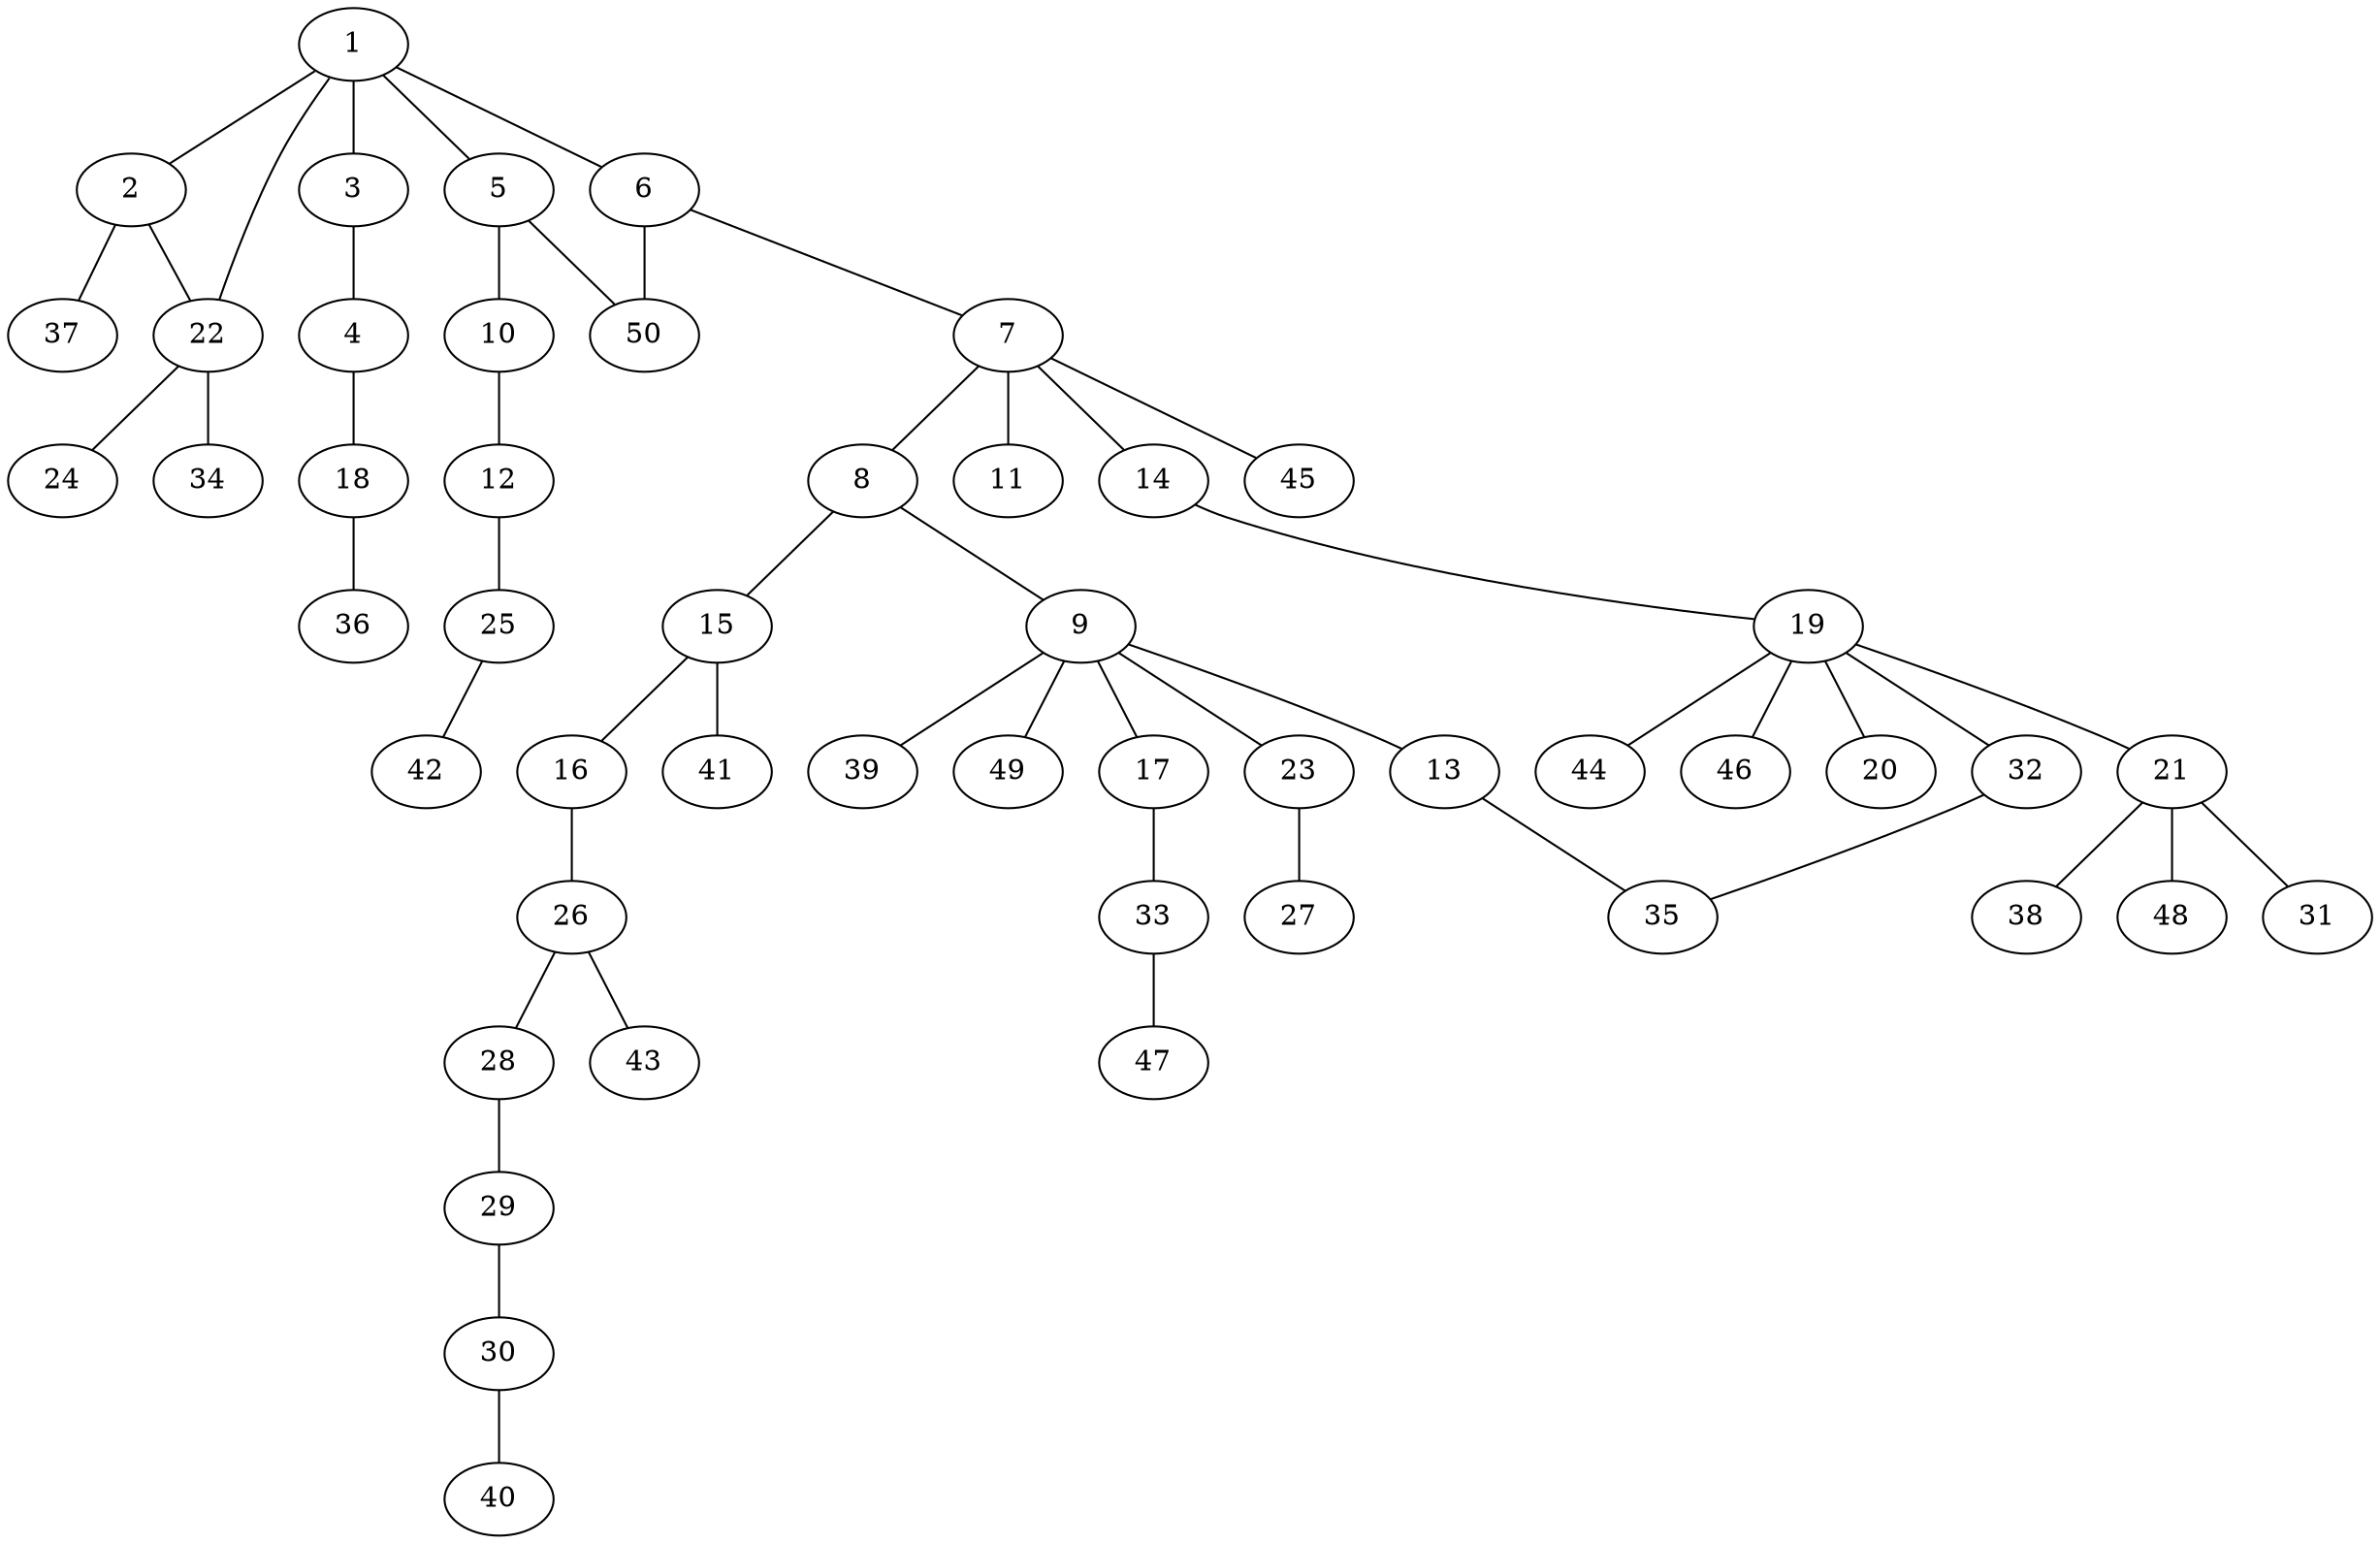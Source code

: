graph graphname {1--2
1--3
1--5
1--6
1--22
2--22
2--37
3--4
4--18
5--10
5--50
6--7
6--50
7--8
7--11
7--14
7--45
8--9
8--15
9--13
9--17
9--23
9--39
9--49
10--12
12--25
13--35
14--19
15--16
15--41
16--26
17--33
18--36
19--20
19--21
19--32
19--44
19--46
21--31
21--38
21--48
22--24
22--34
23--27
25--42
26--28
26--43
28--29
29--30
30--40
32--35
33--47
}